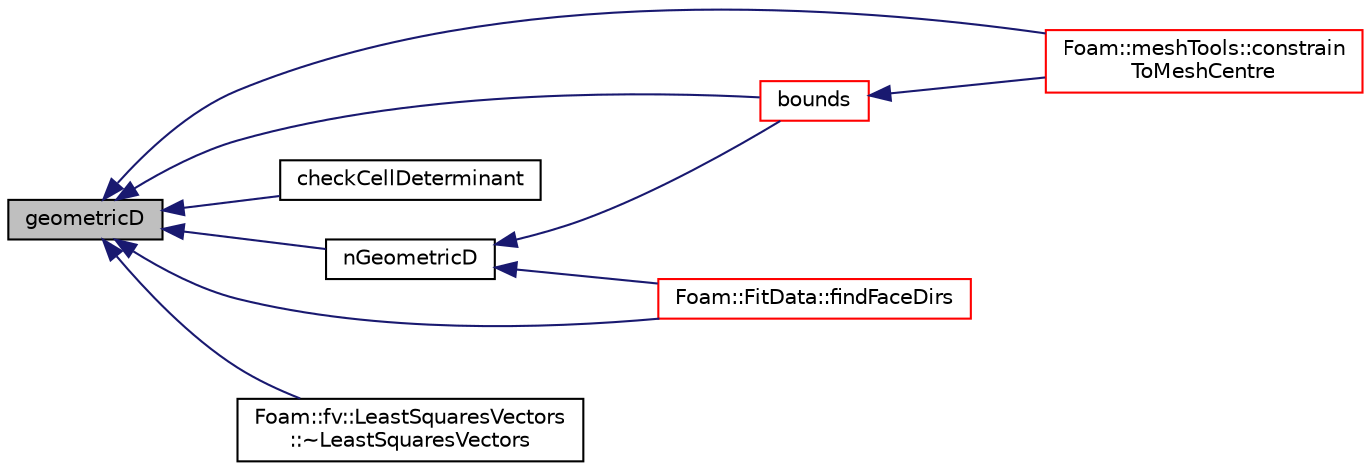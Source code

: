 digraph "geometricD"
{
  bgcolor="transparent";
  edge [fontname="Helvetica",fontsize="10",labelfontname="Helvetica",labelfontsize="10"];
  node [fontname="Helvetica",fontsize="10",shape=record];
  rankdir="LR";
  Node1 [label="geometricD",height=0.2,width=0.4,color="black", fillcolor="grey75", style="filled", fontcolor="black"];
  Node1 -> Node2 [dir="back",color="midnightblue",fontsize="10",style="solid",fontname="Helvetica"];
  Node2 [label="bounds",height=0.2,width=0.4,color="red",URL="$a01961.html#a7774f6a2399cc071ff06ba6bb6d38b26",tooltip="Return mesh bounding box. "];
  Node2 -> Node3 [dir="back",color="midnightblue",fontsize="10",style="solid",fontname="Helvetica"];
  Node3 [label="Foam::meshTools::constrain\lToMeshCentre",height=0.2,width=0.4,color="red",URL="$a10993.html#a26700ec74f3fbbdd3e210599cbaf2073",tooltip="Set the constrained components of position to mesh centre. "];
  Node1 -> Node4 [dir="back",color="midnightblue",fontsize="10",style="solid",fontname="Helvetica"];
  Node4 [label="checkCellDeterminant",height=0.2,width=0.4,color="black",URL="$a01961.html#a79bcb4b1f0410a93d49044913759d30f"];
  Node1 -> Node3 [dir="back",color="midnightblue",fontsize="10",style="solid",fontname="Helvetica"];
  Node1 -> Node5 [dir="back",color="midnightblue",fontsize="10",style="solid",fontname="Helvetica"];
  Node5 [label="Foam::FitData::findFaceDirs",height=0.2,width=0.4,color="red",URL="$a00825.html#afea6c3ae5bba0eddf3f321b3c56ecfba",tooltip="Find the normal direction (i) and j and k directions for face faci. "];
  Node1 -> Node6 [dir="back",color="midnightblue",fontsize="10",style="solid",fontname="Helvetica"];
  Node6 [label="nGeometricD",height=0.2,width=0.4,color="black",URL="$a01961.html#a840feffc91ef212d251fd5222d827ab8",tooltip="Return the number of valid geometric dimensions in the mesh. "];
  Node6 -> Node5 [dir="back",color="midnightblue",fontsize="10",style="solid",fontname="Helvetica"];
  Node6 -> Node2 [dir="back",color="midnightblue",fontsize="10",style="solid",fontname="Helvetica"];
  Node1 -> Node7 [dir="back",color="midnightblue",fontsize="10",style="solid",fontname="Helvetica"];
  Node7 [label="Foam::fv::LeastSquaresVectors\l::~LeastSquaresVectors",height=0.2,width=0.4,color="black",URL="$a01318.html#aac47ed174a5c3750295cc7d84ed52f55",tooltip="Destructor. "];
}
